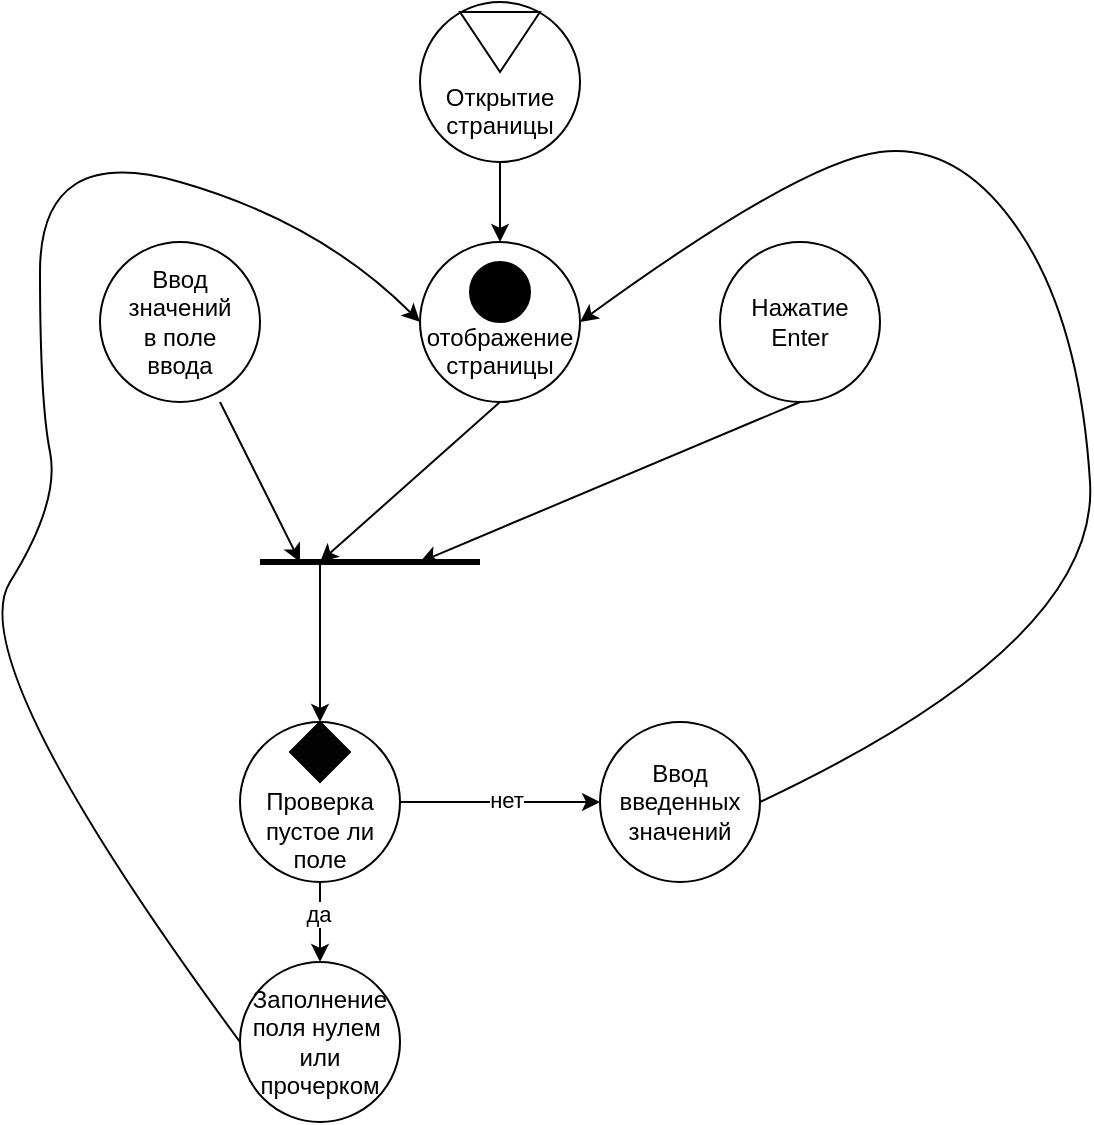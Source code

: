 <mxfile version="22.0.8" type="device">
  <diagram name="Страница — 1" id="Hrbx1KmNpEyVZf2BnhBt">
    <mxGraphModel dx="2213" dy="751" grid="1" gridSize="10" guides="1" tooltips="1" connect="1" arrows="1" fold="1" page="1" pageScale="1" pageWidth="827" pageHeight="1169" math="0" shadow="0">
      <root>
        <mxCell id="0" />
        <mxCell id="1" parent="0" />
        <mxCell id="n9FYxXZpF2rJdnw8TL6y-3" value="" style="edgeStyle=orthogonalEdgeStyle;rounded=0;orthogonalLoop=1;jettySize=auto;html=1;" edge="1" parent="1" source="n9FYxXZpF2rJdnw8TL6y-1" target="n9FYxXZpF2rJdnw8TL6y-2">
          <mxGeometry relative="1" as="geometry" />
        </mxCell>
        <mxCell id="n9FYxXZpF2rJdnw8TL6y-1" value="&lt;br&gt;&lt;br&gt;Открытие&lt;br&gt;страницы" style="ellipse;whiteSpace=wrap;html=1;aspect=fixed;" vertex="1" parent="1">
          <mxGeometry x="200" y="40" width="80" height="80" as="geometry" />
        </mxCell>
        <mxCell id="n9FYxXZpF2rJdnw8TL6y-2" value="&lt;br&gt;&lt;br&gt;отображение&lt;br&gt;страницы" style="ellipse;whiteSpace=wrap;html=1;aspect=fixed;" vertex="1" parent="1">
          <mxGeometry x="200" y="160" width="80" height="80" as="geometry" />
        </mxCell>
        <mxCell id="n9FYxXZpF2rJdnw8TL6y-4" value="Ввод значений&lt;br&gt;в поле&lt;br&gt;ввода" style="ellipse;whiteSpace=wrap;html=1;aspect=fixed;" vertex="1" parent="1">
          <mxGeometry x="40" y="160" width="80" height="80" as="geometry" />
        </mxCell>
        <mxCell id="n9FYxXZpF2rJdnw8TL6y-6" value="" style="triangle;whiteSpace=wrap;html=1;rotation=90;" vertex="1" parent="1">
          <mxGeometry x="225" y="40" width="30" height="40" as="geometry" />
        </mxCell>
        <mxCell id="n9FYxXZpF2rJdnw8TL6y-7" value="" style="ellipse;whiteSpace=wrap;html=1;aspect=fixed;fillColor=#000000;" vertex="1" parent="1">
          <mxGeometry x="225" y="170" width="30" height="30" as="geometry" />
        </mxCell>
        <mxCell id="n9FYxXZpF2rJdnw8TL6y-10" value="" style="endArrow=none;html=1;rounded=0;strokeWidth=3;" edge="1" parent="1">
          <mxGeometry width="50" height="50" relative="1" as="geometry">
            <mxPoint x="120" y="320" as="sourcePoint" />
            <mxPoint x="230" y="320" as="targetPoint" />
          </mxGeometry>
        </mxCell>
        <mxCell id="n9FYxXZpF2rJdnw8TL6y-12" value="" style="endArrow=classic;html=1;rounded=0;" edge="1" parent="1">
          <mxGeometry width="50" height="50" relative="1" as="geometry">
            <mxPoint x="100" y="240" as="sourcePoint" />
            <mxPoint x="140" y="320" as="targetPoint" />
          </mxGeometry>
        </mxCell>
        <mxCell id="n9FYxXZpF2rJdnw8TL6y-13" value="" style="endArrow=classic;html=1;rounded=0;" edge="1" parent="1">
          <mxGeometry width="50" height="50" relative="1" as="geometry">
            <mxPoint x="240" y="240" as="sourcePoint" />
            <mxPoint x="150" y="320" as="targetPoint" />
          </mxGeometry>
        </mxCell>
        <mxCell id="n9FYxXZpF2rJdnw8TL6y-23" value="" style="edgeStyle=orthogonalEdgeStyle;rounded=0;orthogonalLoop=1;jettySize=auto;html=1;" edge="1" parent="1" source="n9FYxXZpF2rJdnw8TL6y-17" target="n9FYxXZpF2rJdnw8TL6y-22">
          <mxGeometry relative="1" as="geometry" />
        </mxCell>
        <mxCell id="n9FYxXZpF2rJdnw8TL6y-32" value="да" style="edgeLabel;html=1;align=center;verticalAlign=middle;resizable=0;points=[];" vertex="1" connectable="0" parent="n9FYxXZpF2rJdnw8TL6y-23">
          <mxGeometry x="-0.2" y="-1" relative="1" as="geometry">
            <mxPoint as="offset" />
          </mxGeometry>
        </mxCell>
        <mxCell id="n9FYxXZpF2rJdnw8TL6y-25" value="" style="edgeStyle=orthogonalEdgeStyle;rounded=0;orthogonalLoop=1;jettySize=auto;html=1;" edge="1" parent="1" source="n9FYxXZpF2rJdnw8TL6y-17" target="n9FYxXZpF2rJdnw8TL6y-24">
          <mxGeometry relative="1" as="geometry" />
        </mxCell>
        <mxCell id="n9FYxXZpF2rJdnw8TL6y-31" value="нет" style="edgeLabel;html=1;align=center;verticalAlign=middle;resizable=0;points=[];" vertex="1" connectable="0" parent="n9FYxXZpF2rJdnw8TL6y-25">
          <mxGeometry x="0.06" y="1" relative="1" as="geometry">
            <mxPoint as="offset" />
          </mxGeometry>
        </mxCell>
        <mxCell id="n9FYxXZpF2rJdnw8TL6y-17" value="&lt;br&gt;&lt;br&gt;Проверка&lt;br&gt;пустое ли поле" style="ellipse;whiteSpace=wrap;html=1;aspect=fixed;" vertex="1" parent="1">
          <mxGeometry x="110" y="400" width="80" height="80" as="geometry" />
        </mxCell>
        <mxCell id="n9FYxXZpF2rJdnw8TL6y-18" value="" style="endArrow=classic;html=1;rounded=0;entryX=0.5;entryY=0;entryDx=0;entryDy=0;" edge="1" parent="1" target="n9FYxXZpF2rJdnw8TL6y-17">
          <mxGeometry width="50" height="50" relative="1" as="geometry">
            <mxPoint x="150" y="320" as="sourcePoint" />
            <mxPoint x="200" y="270" as="targetPoint" />
          </mxGeometry>
        </mxCell>
        <mxCell id="n9FYxXZpF2rJdnw8TL6y-19" value="Нажатие&lt;br&gt;Enter" style="ellipse;whiteSpace=wrap;html=1;aspect=fixed;" vertex="1" parent="1">
          <mxGeometry x="350" y="160" width="80" height="80" as="geometry" />
        </mxCell>
        <mxCell id="n9FYxXZpF2rJdnw8TL6y-20" value="" style="endArrow=classic;html=1;rounded=0;" edge="1" parent="1">
          <mxGeometry width="50" height="50" relative="1" as="geometry">
            <mxPoint x="390" y="240" as="sourcePoint" />
            <mxPoint x="200" y="320" as="targetPoint" />
          </mxGeometry>
        </mxCell>
        <mxCell id="n9FYxXZpF2rJdnw8TL6y-21" value="" style="rhombus;whiteSpace=wrap;html=1;fillColor=#030303;" vertex="1" parent="1">
          <mxGeometry x="135" y="400" width="30" height="30" as="geometry" />
        </mxCell>
        <mxCell id="n9FYxXZpF2rJdnw8TL6y-22" value="Заполнение поля нулем&amp;nbsp;&lt;br&gt;или прочерком" style="ellipse;whiteSpace=wrap;html=1;aspect=fixed;" vertex="1" parent="1">
          <mxGeometry x="110" y="520" width="80" height="80" as="geometry" />
        </mxCell>
        <mxCell id="n9FYxXZpF2rJdnw8TL6y-24" value="Ввод введенных&lt;br&gt;значений" style="ellipse;whiteSpace=wrap;html=1;aspect=fixed;" vertex="1" parent="1">
          <mxGeometry x="290" y="400" width="80" height="80" as="geometry" />
        </mxCell>
        <mxCell id="n9FYxXZpF2rJdnw8TL6y-29" value="" style="curved=1;endArrow=classic;html=1;rounded=0;exitX=1;exitY=0.5;exitDx=0;exitDy=0;entryX=1;entryY=0.5;entryDx=0;entryDy=0;" edge="1" parent="1" source="n9FYxXZpF2rJdnw8TL6y-24" target="n9FYxXZpF2rJdnw8TL6y-2">
          <mxGeometry width="50" height="50" relative="1" as="geometry">
            <mxPoint x="230" y="250" as="sourcePoint" />
            <mxPoint x="380" y="130" as="targetPoint" />
            <Array as="points">
              <mxPoint x="540" y="360" />
              <mxPoint x="530" y="200" />
              <mxPoint x="470" y="110" />
              <mxPoint x="390" y="120" />
            </Array>
          </mxGeometry>
        </mxCell>
        <mxCell id="n9FYxXZpF2rJdnw8TL6y-33" value="" style="curved=1;endArrow=classic;html=1;rounded=0;exitX=0;exitY=0.5;exitDx=0;exitDy=0;" edge="1" parent="1" source="n9FYxXZpF2rJdnw8TL6y-22">
          <mxGeometry width="50" height="50" relative="1" as="geometry">
            <mxPoint x="150" y="250" as="sourcePoint" />
            <mxPoint x="200" y="200" as="targetPoint" />
            <Array as="points">
              <mxPoint x="-30" y="370" />
              <mxPoint x="20" y="290" />
              <mxPoint x="10" y="240" />
              <mxPoint x="10" y="110" />
              <mxPoint x="150" y="150" />
            </Array>
          </mxGeometry>
        </mxCell>
      </root>
    </mxGraphModel>
  </diagram>
</mxfile>
